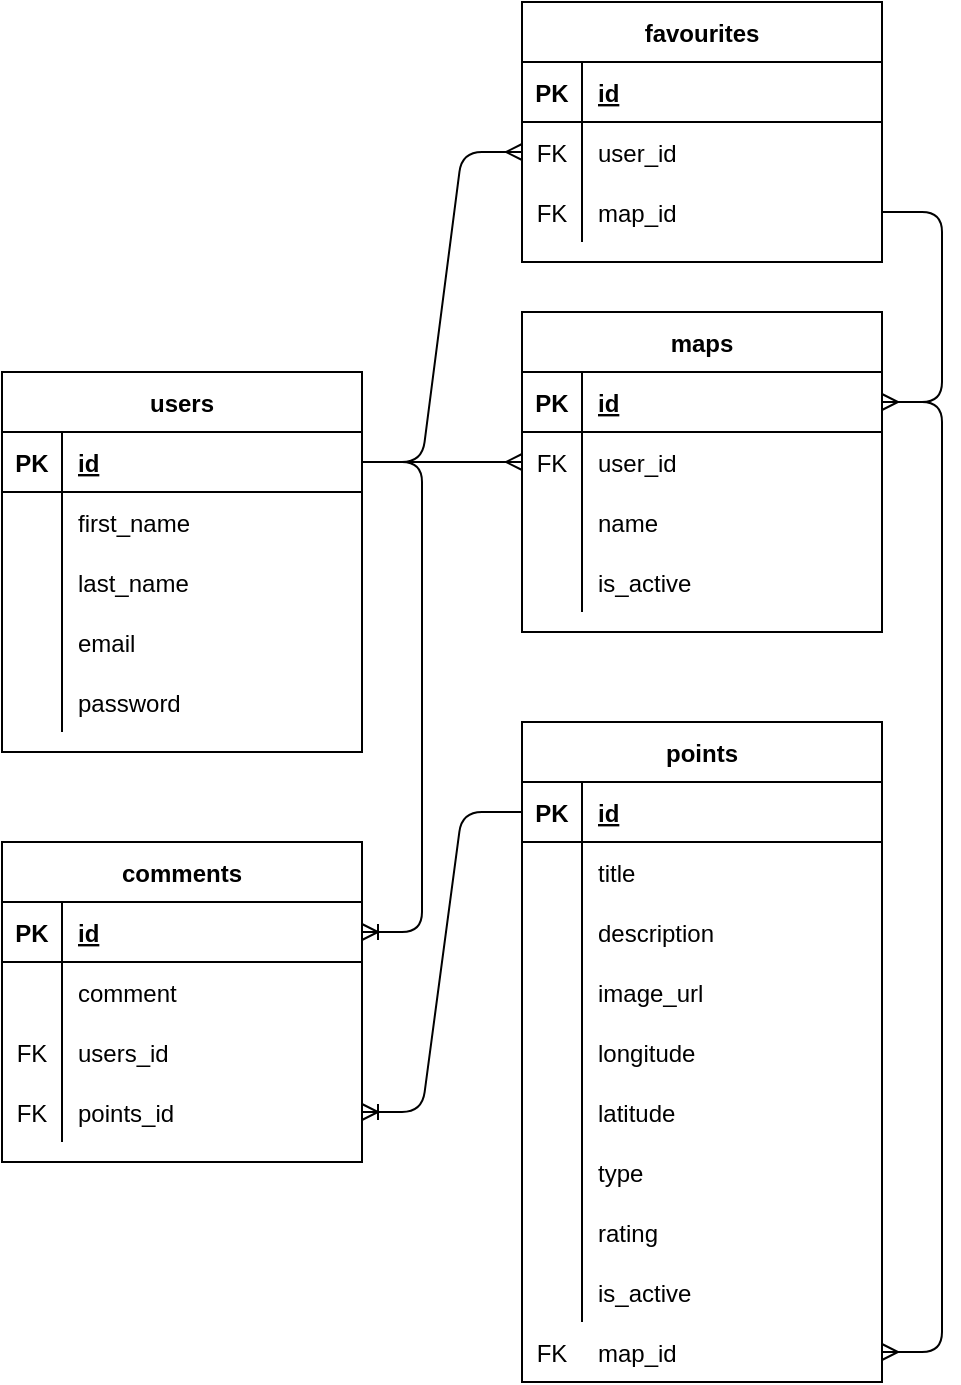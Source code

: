 <mxfile version="14.1.8" type="github">
  <diagram id="R2lEEEUBdFMjLlhIrx00" name="Page-1">
    <mxGraphModel dx="705" dy="801" grid="1" gridSize="10" guides="1" tooltips="1" connect="1" arrows="1" fold="1" page="1" pageScale="1" pageWidth="850" pageHeight="1100" math="0" shadow="0" extFonts="Permanent Marker^https://fonts.googleapis.com/css?family=Permanent+Marker">
      <root>
        <mxCell id="0" />
        <mxCell id="1" parent="0" />
        <mxCell id="5aGVPmyujBnJCGXoLRqb-15" value="maps" style="shape=table;startSize=30;container=1;collapsible=1;childLayout=tableLayout;fixedRows=1;rowLines=0;fontStyle=1;align=center;resizeLast=1;" parent="1" vertex="1">
          <mxGeometry x="450" y="445" width="180" height="160" as="geometry" />
        </mxCell>
        <mxCell id="5aGVPmyujBnJCGXoLRqb-16" value="" style="shape=partialRectangle;collapsible=0;dropTarget=0;pointerEvents=0;fillColor=none;top=0;left=0;bottom=1;right=0;points=[[0,0.5],[1,0.5]];portConstraint=eastwest;" parent="5aGVPmyujBnJCGXoLRqb-15" vertex="1">
          <mxGeometry y="30" width="180" height="30" as="geometry" />
        </mxCell>
        <mxCell id="5aGVPmyujBnJCGXoLRqb-17" value="PK" style="shape=partialRectangle;connectable=0;fillColor=none;top=0;left=0;bottom=0;right=0;fontStyle=1;overflow=hidden;" parent="5aGVPmyujBnJCGXoLRqb-16" vertex="1">
          <mxGeometry width="30" height="30" as="geometry" />
        </mxCell>
        <mxCell id="5aGVPmyujBnJCGXoLRqb-18" value="id" style="shape=partialRectangle;connectable=0;fillColor=none;top=0;left=0;bottom=0;right=0;align=left;spacingLeft=6;fontStyle=5;overflow=hidden;" parent="5aGVPmyujBnJCGXoLRqb-16" vertex="1">
          <mxGeometry x="30" width="150" height="30" as="geometry" />
        </mxCell>
        <mxCell id="5aGVPmyujBnJCGXoLRqb-19" value="" style="shape=partialRectangle;collapsible=0;dropTarget=0;pointerEvents=0;fillColor=none;top=0;left=0;bottom=0;right=0;points=[[0,0.5],[1,0.5]];portConstraint=eastwest;" parent="5aGVPmyujBnJCGXoLRqb-15" vertex="1">
          <mxGeometry y="60" width="180" height="30" as="geometry" />
        </mxCell>
        <mxCell id="5aGVPmyujBnJCGXoLRqb-20" value="FK" style="shape=partialRectangle;connectable=0;fillColor=none;top=0;left=0;bottom=0;right=0;editable=1;overflow=hidden;" parent="5aGVPmyujBnJCGXoLRqb-19" vertex="1">
          <mxGeometry width="30" height="30" as="geometry" />
        </mxCell>
        <mxCell id="5aGVPmyujBnJCGXoLRqb-21" value="user_id" style="shape=partialRectangle;connectable=0;fillColor=none;top=0;left=0;bottom=0;right=0;align=left;spacingLeft=6;overflow=hidden;" parent="5aGVPmyujBnJCGXoLRqb-19" vertex="1">
          <mxGeometry x="30" width="150" height="30" as="geometry" />
        </mxCell>
        <mxCell id="5aGVPmyujBnJCGXoLRqb-22" value="" style="shape=partialRectangle;collapsible=0;dropTarget=0;pointerEvents=0;fillColor=none;top=0;left=0;bottom=0;right=0;points=[[0,0.5],[1,0.5]];portConstraint=eastwest;" parent="5aGVPmyujBnJCGXoLRqb-15" vertex="1">
          <mxGeometry y="90" width="180" height="30" as="geometry" />
        </mxCell>
        <mxCell id="5aGVPmyujBnJCGXoLRqb-23" value="" style="shape=partialRectangle;connectable=0;fillColor=none;top=0;left=0;bottom=0;right=0;editable=1;overflow=hidden;" parent="5aGVPmyujBnJCGXoLRqb-22" vertex="1">
          <mxGeometry width="30" height="30" as="geometry" />
        </mxCell>
        <mxCell id="5aGVPmyujBnJCGXoLRqb-24" value="name" style="shape=partialRectangle;connectable=0;fillColor=none;top=0;left=0;bottom=0;right=0;align=left;spacingLeft=6;overflow=hidden;" parent="5aGVPmyujBnJCGXoLRqb-22" vertex="1">
          <mxGeometry x="30" width="150" height="30" as="geometry" />
        </mxCell>
        <mxCell id="7502Xp6iciA3a9NRlFyf-27" value="" style="shape=partialRectangle;collapsible=0;dropTarget=0;pointerEvents=0;fillColor=none;top=0;left=0;bottom=0;right=0;points=[[0,0.5],[1,0.5]];portConstraint=eastwest;" vertex="1" parent="5aGVPmyujBnJCGXoLRqb-15">
          <mxGeometry y="120" width="180" height="30" as="geometry" />
        </mxCell>
        <mxCell id="7502Xp6iciA3a9NRlFyf-28" value="" style="shape=partialRectangle;connectable=0;fillColor=none;top=0;left=0;bottom=0;right=0;editable=1;overflow=hidden;" vertex="1" parent="7502Xp6iciA3a9NRlFyf-27">
          <mxGeometry width="30" height="30" as="geometry" />
        </mxCell>
        <mxCell id="7502Xp6iciA3a9NRlFyf-29" value="is_active" style="shape=partialRectangle;connectable=0;fillColor=none;top=0;left=0;bottom=0;right=0;align=left;spacingLeft=6;overflow=hidden;" vertex="1" parent="7502Xp6iciA3a9NRlFyf-27">
          <mxGeometry x="30" width="150" height="30" as="geometry" />
        </mxCell>
        <mxCell id="5aGVPmyujBnJCGXoLRqb-28" value="users" style="shape=table;startSize=30;container=1;collapsible=1;childLayout=tableLayout;fixedRows=1;rowLines=0;fontStyle=1;align=center;resizeLast=1;" parent="1" vertex="1">
          <mxGeometry x="190" y="475" width="180" height="190" as="geometry" />
        </mxCell>
        <mxCell id="5aGVPmyujBnJCGXoLRqb-29" value="" style="shape=partialRectangle;collapsible=0;dropTarget=0;pointerEvents=0;fillColor=none;top=0;left=0;bottom=1;right=0;points=[[0,0.5],[1,0.5]];portConstraint=eastwest;" parent="5aGVPmyujBnJCGXoLRqb-28" vertex="1">
          <mxGeometry y="30" width="180" height="30" as="geometry" />
        </mxCell>
        <mxCell id="5aGVPmyujBnJCGXoLRqb-30" value="PK" style="shape=partialRectangle;connectable=0;fillColor=none;top=0;left=0;bottom=0;right=0;fontStyle=1;overflow=hidden;" parent="5aGVPmyujBnJCGXoLRqb-29" vertex="1">
          <mxGeometry width="30" height="30" as="geometry" />
        </mxCell>
        <mxCell id="5aGVPmyujBnJCGXoLRqb-31" value="id" style="shape=partialRectangle;connectable=0;fillColor=none;top=0;left=0;bottom=0;right=0;align=left;spacingLeft=6;fontStyle=5;overflow=hidden;" parent="5aGVPmyujBnJCGXoLRqb-29" vertex="1">
          <mxGeometry x="30" width="150" height="30" as="geometry" />
        </mxCell>
        <mxCell id="5aGVPmyujBnJCGXoLRqb-32" value="" style="shape=partialRectangle;collapsible=0;dropTarget=0;pointerEvents=0;fillColor=none;top=0;left=0;bottom=0;right=0;points=[[0,0.5],[1,0.5]];portConstraint=eastwest;" parent="5aGVPmyujBnJCGXoLRqb-28" vertex="1">
          <mxGeometry y="60" width="180" height="30" as="geometry" />
        </mxCell>
        <mxCell id="5aGVPmyujBnJCGXoLRqb-33" value="" style="shape=partialRectangle;connectable=0;fillColor=none;top=0;left=0;bottom=0;right=0;editable=1;overflow=hidden;" parent="5aGVPmyujBnJCGXoLRqb-32" vertex="1">
          <mxGeometry width="30" height="30" as="geometry" />
        </mxCell>
        <mxCell id="5aGVPmyujBnJCGXoLRqb-34" value="first_name" style="shape=partialRectangle;connectable=0;fillColor=none;top=0;left=0;bottom=0;right=0;align=left;spacingLeft=6;overflow=hidden;" parent="5aGVPmyujBnJCGXoLRqb-32" vertex="1">
          <mxGeometry x="30" width="150" height="30" as="geometry" />
        </mxCell>
        <mxCell id="5aGVPmyujBnJCGXoLRqb-78" value="" style="shape=partialRectangle;collapsible=0;dropTarget=0;pointerEvents=0;fillColor=none;top=0;left=0;bottom=0;right=0;points=[[0,0.5],[1,0.5]];portConstraint=eastwest;" parent="5aGVPmyujBnJCGXoLRqb-28" vertex="1">
          <mxGeometry y="90" width="180" height="30" as="geometry" />
        </mxCell>
        <mxCell id="5aGVPmyujBnJCGXoLRqb-79" value="" style="shape=partialRectangle;connectable=0;fillColor=none;top=0;left=0;bottom=0;right=0;editable=1;overflow=hidden;" parent="5aGVPmyujBnJCGXoLRqb-78" vertex="1">
          <mxGeometry width="30" height="30" as="geometry" />
        </mxCell>
        <mxCell id="5aGVPmyujBnJCGXoLRqb-80" value="last_name" style="shape=partialRectangle;connectable=0;fillColor=none;top=0;left=0;bottom=0;right=0;align=left;spacingLeft=6;overflow=hidden;" parent="5aGVPmyujBnJCGXoLRqb-78" vertex="1">
          <mxGeometry x="30" width="150" height="30" as="geometry" />
        </mxCell>
        <mxCell id="7502Xp6iciA3a9NRlFyf-2" value="" style="shape=partialRectangle;collapsible=0;dropTarget=0;pointerEvents=0;fillColor=none;top=0;left=0;bottom=0;right=0;points=[[0,0.5],[1,0.5]];portConstraint=eastwest;" vertex="1" parent="5aGVPmyujBnJCGXoLRqb-28">
          <mxGeometry y="120" width="180" height="30" as="geometry" />
        </mxCell>
        <mxCell id="7502Xp6iciA3a9NRlFyf-3" value="" style="shape=partialRectangle;connectable=0;fillColor=none;top=0;left=0;bottom=0;right=0;editable=1;overflow=hidden;" vertex="1" parent="7502Xp6iciA3a9NRlFyf-2">
          <mxGeometry width="30" height="30" as="geometry" />
        </mxCell>
        <mxCell id="7502Xp6iciA3a9NRlFyf-4" value="email" style="shape=partialRectangle;connectable=0;fillColor=none;top=0;left=0;bottom=0;right=0;align=left;spacingLeft=6;overflow=hidden;" vertex="1" parent="7502Xp6iciA3a9NRlFyf-2">
          <mxGeometry x="30" width="150" height="30" as="geometry" />
        </mxCell>
        <mxCell id="7502Xp6iciA3a9NRlFyf-5" value="" style="shape=partialRectangle;collapsible=0;dropTarget=0;pointerEvents=0;fillColor=none;top=0;left=0;bottom=0;right=0;points=[[0,0.5],[1,0.5]];portConstraint=eastwest;" vertex="1" parent="5aGVPmyujBnJCGXoLRqb-28">
          <mxGeometry y="150" width="180" height="30" as="geometry" />
        </mxCell>
        <mxCell id="7502Xp6iciA3a9NRlFyf-6" value="" style="shape=partialRectangle;connectable=0;fillColor=none;top=0;left=0;bottom=0;right=0;editable=1;overflow=hidden;" vertex="1" parent="7502Xp6iciA3a9NRlFyf-5">
          <mxGeometry width="30" height="30" as="geometry" />
        </mxCell>
        <mxCell id="7502Xp6iciA3a9NRlFyf-7" value="password" style="shape=partialRectangle;connectable=0;fillColor=none;top=0;left=0;bottom=0;right=0;align=left;spacingLeft=6;overflow=hidden;" vertex="1" parent="7502Xp6iciA3a9NRlFyf-5">
          <mxGeometry x="30" width="150" height="30" as="geometry" />
        </mxCell>
        <mxCell id="5aGVPmyujBnJCGXoLRqb-41" value="favourites" style="shape=table;startSize=30;container=1;collapsible=1;childLayout=tableLayout;fixedRows=1;rowLines=0;fontStyle=1;align=center;resizeLast=1;" parent="1" vertex="1">
          <mxGeometry x="450" y="290" width="180" height="130" as="geometry" />
        </mxCell>
        <mxCell id="5aGVPmyujBnJCGXoLRqb-42" value="" style="shape=partialRectangle;collapsible=0;dropTarget=0;pointerEvents=0;fillColor=none;top=0;left=0;bottom=1;right=0;points=[[0,0.5],[1,0.5]];portConstraint=eastwest;" parent="5aGVPmyujBnJCGXoLRqb-41" vertex="1">
          <mxGeometry y="30" width="180" height="30" as="geometry" />
        </mxCell>
        <mxCell id="5aGVPmyujBnJCGXoLRqb-43" value="PK" style="shape=partialRectangle;connectable=0;fillColor=none;top=0;left=0;bottom=0;right=0;fontStyle=1;overflow=hidden;" parent="5aGVPmyujBnJCGXoLRqb-42" vertex="1">
          <mxGeometry width="30" height="30" as="geometry" />
        </mxCell>
        <mxCell id="5aGVPmyujBnJCGXoLRqb-44" value="id" style="shape=partialRectangle;connectable=0;fillColor=none;top=0;left=0;bottom=0;right=0;align=left;spacingLeft=6;fontStyle=5;overflow=hidden;" parent="5aGVPmyujBnJCGXoLRqb-42" vertex="1">
          <mxGeometry x="30" width="150" height="30" as="geometry" />
        </mxCell>
        <mxCell id="5aGVPmyujBnJCGXoLRqb-45" value="" style="shape=partialRectangle;collapsible=0;dropTarget=0;pointerEvents=0;fillColor=none;top=0;left=0;bottom=0;right=0;points=[[0,0.5],[1,0.5]];portConstraint=eastwest;" parent="5aGVPmyujBnJCGXoLRqb-41" vertex="1">
          <mxGeometry y="60" width="180" height="30" as="geometry" />
        </mxCell>
        <mxCell id="5aGVPmyujBnJCGXoLRqb-46" value="FK" style="shape=partialRectangle;connectable=0;fillColor=none;top=0;left=0;bottom=0;right=0;editable=1;overflow=hidden;" parent="5aGVPmyujBnJCGXoLRqb-45" vertex="1">
          <mxGeometry width="30" height="30" as="geometry" />
        </mxCell>
        <mxCell id="5aGVPmyujBnJCGXoLRqb-47" value="user_id" style="shape=partialRectangle;connectable=0;fillColor=none;top=0;left=0;bottom=0;right=0;align=left;spacingLeft=6;overflow=hidden;" parent="5aGVPmyujBnJCGXoLRqb-45" vertex="1">
          <mxGeometry x="30" width="150" height="30" as="geometry" />
        </mxCell>
        <mxCell id="5aGVPmyujBnJCGXoLRqb-48" value="" style="shape=partialRectangle;collapsible=0;dropTarget=0;pointerEvents=0;fillColor=none;top=0;left=0;bottom=0;right=0;points=[[0,0.5],[1,0.5]];portConstraint=eastwest;" parent="5aGVPmyujBnJCGXoLRqb-41" vertex="1">
          <mxGeometry y="90" width="180" height="30" as="geometry" />
        </mxCell>
        <mxCell id="5aGVPmyujBnJCGXoLRqb-49" value="FK" style="shape=partialRectangle;connectable=0;fillColor=none;top=0;left=0;bottom=0;right=0;editable=1;overflow=hidden;" parent="5aGVPmyujBnJCGXoLRqb-48" vertex="1">
          <mxGeometry width="30" height="30" as="geometry" />
        </mxCell>
        <mxCell id="5aGVPmyujBnJCGXoLRqb-50" value="map_id" style="shape=partialRectangle;connectable=0;fillColor=none;top=0;left=0;bottom=0;right=0;align=left;spacingLeft=6;overflow=hidden;" parent="5aGVPmyujBnJCGXoLRqb-48" vertex="1">
          <mxGeometry x="30" width="150" height="30" as="geometry" />
        </mxCell>
        <mxCell id="5aGVPmyujBnJCGXoLRqb-54" value="points" style="shape=table;startSize=30;container=1;collapsible=1;childLayout=tableLayout;fixedRows=1;rowLines=0;fontStyle=1;align=center;resizeLast=1;" parent="1" vertex="1">
          <mxGeometry x="450" y="650" width="180" height="330" as="geometry" />
        </mxCell>
        <mxCell id="5aGVPmyujBnJCGXoLRqb-55" value="" style="shape=partialRectangle;collapsible=0;dropTarget=0;pointerEvents=0;fillColor=none;top=0;left=0;bottom=1;right=0;points=[[0,0.5],[1,0.5]];portConstraint=eastwest;" parent="5aGVPmyujBnJCGXoLRqb-54" vertex="1">
          <mxGeometry y="30" width="180" height="30" as="geometry" />
        </mxCell>
        <mxCell id="5aGVPmyujBnJCGXoLRqb-56" value="PK" style="shape=partialRectangle;connectable=0;fillColor=none;top=0;left=0;bottom=0;right=0;fontStyle=1;overflow=hidden;" parent="5aGVPmyujBnJCGXoLRqb-55" vertex="1">
          <mxGeometry width="30" height="30" as="geometry" />
        </mxCell>
        <mxCell id="5aGVPmyujBnJCGXoLRqb-57" value="id" style="shape=partialRectangle;connectable=0;fillColor=none;top=0;left=0;bottom=0;right=0;align=left;spacingLeft=6;fontStyle=5;overflow=hidden;" parent="5aGVPmyujBnJCGXoLRqb-55" vertex="1">
          <mxGeometry x="30" width="150" height="30" as="geometry" />
        </mxCell>
        <mxCell id="5aGVPmyujBnJCGXoLRqb-58" value="" style="shape=partialRectangle;collapsible=0;dropTarget=0;pointerEvents=0;fillColor=none;top=0;left=0;bottom=0;right=0;points=[[0,0.5],[1,0.5]];portConstraint=eastwest;" parent="5aGVPmyujBnJCGXoLRqb-54" vertex="1">
          <mxGeometry y="60" width="180" height="30" as="geometry" />
        </mxCell>
        <mxCell id="5aGVPmyujBnJCGXoLRqb-59" value="" style="shape=partialRectangle;connectable=0;fillColor=none;top=0;left=0;bottom=0;right=0;editable=1;overflow=hidden;" parent="5aGVPmyujBnJCGXoLRqb-58" vertex="1">
          <mxGeometry width="30" height="30" as="geometry" />
        </mxCell>
        <mxCell id="5aGVPmyujBnJCGXoLRqb-60" value="title" style="shape=partialRectangle;connectable=0;fillColor=none;top=0;left=0;bottom=0;right=0;align=left;spacingLeft=6;overflow=hidden;" parent="5aGVPmyujBnJCGXoLRqb-58" vertex="1">
          <mxGeometry x="30" width="150" height="30" as="geometry" />
        </mxCell>
        <mxCell id="5aGVPmyujBnJCGXoLRqb-61" value="" style="shape=partialRectangle;collapsible=0;dropTarget=0;pointerEvents=0;fillColor=none;top=0;left=0;bottom=0;right=0;points=[[0,0.5],[1,0.5]];portConstraint=eastwest;" parent="5aGVPmyujBnJCGXoLRqb-54" vertex="1">
          <mxGeometry y="90" width="180" height="30" as="geometry" />
        </mxCell>
        <mxCell id="5aGVPmyujBnJCGXoLRqb-62" value="" style="shape=partialRectangle;connectable=0;fillColor=none;top=0;left=0;bottom=0;right=0;editable=1;overflow=hidden;" parent="5aGVPmyujBnJCGXoLRqb-61" vertex="1">
          <mxGeometry width="30" height="30" as="geometry" />
        </mxCell>
        <mxCell id="5aGVPmyujBnJCGXoLRqb-63" value="description" style="shape=partialRectangle;connectable=0;fillColor=none;top=0;left=0;bottom=0;right=0;align=left;spacingLeft=6;overflow=hidden;" parent="5aGVPmyujBnJCGXoLRqb-61" vertex="1">
          <mxGeometry x="30" width="150" height="30" as="geometry" />
        </mxCell>
        <mxCell id="5aGVPmyujBnJCGXoLRqb-64" value="" style="shape=partialRectangle;collapsible=0;dropTarget=0;pointerEvents=0;fillColor=none;top=0;left=0;bottom=0;right=0;points=[[0,0.5],[1,0.5]];portConstraint=eastwest;" parent="5aGVPmyujBnJCGXoLRqb-54" vertex="1">
          <mxGeometry y="120" width="180" height="30" as="geometry" />
        </mxCell>
        <mxCell id="5aGVPmyujBnJCGXoLRqb-65" value="" style="shape=partialRectangle;connectable=0;fillColor=none;top=0;left=0;bottom=0;right=0;editable=1;overflow=hidden;" parent="5aGVPmyujBnJCGXoLRqb-64" vertex="1">
          <mxGeometry width="30" height="30" as="geometry" />
        </mxCell>
        <mxCell id="5aGVPmyujBnJCGXoLRqb-66" value="image_url" style="shape=partialRectangle;connectable=0;fillColor=none;top=0;left=0;bottom=0;right=0;align=left;spacingLeft=6;overflow=hidden;" parent="5aGVPmyujBnJCGXoLRqb-64" vertex="1">
          <mxGeometry x="30" width="150" height="30" as="geometry" />
        </mxCell>
        <mxCell id="5aGVPmyujBnJCGXoLRqb-82" value="" style="shape=partialRectangle;collapsible=0;dropTarget=0;pointerEvents=0;fillColor=none;top=0;left=0;bottom=0;right=0;points=[[0,0.5],[1,0.5]];portConstraint=eastwest;" parent="5aGVPmyujBnJCGXoLRqb-54" vertex="1">
          <mxGeometry y="150" width="180" height="30" as="geometry" />
        </mxCell>
        <mxCell id="5aGVPmyujBnJCGXoLRqb-83" value="" style="shape=partialRectangle;connectable=0;fillColor=none;top=0;left=0;bottom=0;right=0;editable=1;overflow=hidden;" parent="5aGVPmyujBnJCGXoLRqb-82" vertex="1">
          <mxGeometry width="30" height="30" as="geometry" />
        </mxCell>
        <mxCell id="5aGVPmyujBnJCGXoLRqb-84" value="longitude" style="shape=partialRectangle;connectable=0;fillColor=none;top=0;left=0;bottom=0;right=0;align=left;spacingLeft=6;overflow=hidden;" parent="5aGVPmyujBnJCGXoLRqb-82" vertex="1">
          <mxGeometry x="30" width="150" height="30" as="geometry" />
        </mxCell>
        <mxCell id="5aGVPmyujBnJCGXoLRqb-85" value="" style="shape=partialRectangle;collapsible=0;dropTarget=0;pointerEvents=0;fillColor=none;top=0;left=0;bottom=0;right=0;points=[[0,0.5],[1,0.5]];portConstraint=eastwest;" parent="5aGVPmyujBnJCGXoLRqb-54" vertex="1">
          <mxGeometry y="180" width="180" height="30" as="geometry" />
        </mxCell>
        <mxCell id="5aGVPmyujBnJCGXoLRqb-86" value="" style="shape=partialRectangle;connectable=0;fillColor=none;top=0;left=0;bottom=0;right=0;editable=1;overflow=hidden;" parent="5aGVPmyujBnJCGXoLRqb-85" vertex="1">
          <mxGeometry width="30" height="30" as="geometry" />
        </mxCell>
        <mxCell id="5aGVPmyujBnJCGXoLRqb-87" value="latitude" style="shape=partialRectangle;connectable=0;fillColor=none;top=0;left=0;bottom=0;right=0;align=left;spacingLeft=6;overflow=hidden;" parent="5aGVPmyujBnJCGXoLRqb-85" vertex="1">
          <mxGeometry x="30" width="150" height="30" as="geometry" />
        </mxCell>
        <mxCell id="7502Xp6iciA3a9NRlFyf-8" value="" style="shape=partialRectangle;collapsible=0;dropTarget=0;pointerEvents=0;fillColor=none;top=0;left=0;bottom=0;right=0;points=[[0,0.5],[1,0.5]];portConstraint=eastwest;" vertex="1" parent="5aGVPmyujBnJCGXoLRqb-54">
          <mxGeometry y="210" width="180" height="30" as="geometry" />
        </mxCell>
        <mxCell id="7502Xp6iciA3a9NRlFyf-9" value="" style="shape=partialRectangle;connectable=0;fillColor=none;top=0;left=0;bottom=0;right=0;editable=1;overflow=hidden;" vertex="1" parent="7502Xp6iciA3a9NRlFyf-8">
          <mxGeometry width="30" height="30" as="geometry" />
        </mxCell>
        <mxCell id="7502Xp6iciA3a9NRlFyf-10" value="type" style="shape=partialRectangle;connectable=0;fillColor=none;top=0;left=0;bottom=0;right=0;align=left;spacingLeft=6;overflow=hidden;" vertex="1" parent="7502Xp6iciA3a9NRlFyf-8">
          <mxGeometry x="30" width="150" height="30" as="geometry" />
        </mxCell>
        <mxCell id="7502Xp6iciA3a9NRlFyf-11" value="" style="shape=partialRectangle;collapsible=0;dropTarget=0;pointerEvents=0;fillColor=none;top=0;left=0;bottom=0;right=0;points=[[0,0.5],[1,0.5]];portConstraint=eastwest;" vertex="1" parent="5aGVPmyujBnJCGXoLRqb-54">
          <mxGeometry y="240" width="180" height="30" as="geometry" />
        </mxCell>
        <mxCell id="7502Xp6iciA3a9NRlFyf-12" value="" style="shape=partialRectangle;connectable=0;fillColor=none;top=0;left=0;bottom=0;right=0;editable=1;overflow=hidden;" vertex="1" parent="7502Xp6iciA3a9NRlFyf-11">
          <mxGeometry width="30" height="30" as="geometry" />
        </mxCell>
        <mxCell id="7502Xp6iciA3a9NRlFyf-13" value="rating" style="shape=partialRectangle;connectable=0;fillColor=none;top=0;left=0;bottom=0;right=0;align=left;spacingLeft=6;overflow=hidden;" vertex="1" parent="7502Xp6iciA3a9NRlFyf-11">
          <mxGeometry x="30" width="150" height="30" as="geometry" />
        </mxCell>
        <mxCell id="7502Xp6iciA3a9NRlFyf-30" value="" style="shape=partialRectangle;collapsible=0;dropTarget=0;pointerEvents=0;fillColor=none;top=0;left=0;bottom=0;right=0;points=[[0,0.5],[1,0.5]];portConstraint=eastwest;" vertex="1" parent="5aGVPmyujBnJCGXoLRqb-54">
          <mxGeometry y="270" width="180" height="30" as="geometry" />
        </mxCell>
        <mxCell id="7502Xp6iciA3a9NRlFyf-31" value="" style="shape=partialRectangle;connectable=0;fillColor=none;top=0;left=0;bottom=0;right=0;editable=1;overflow=hidden;" vertex="1" parent="7502Xp6iciA3a9NRlFyf-30">
          <mxGeometry width="30" height="30" as="geometry" />
        </mxCell>
        <mxCell id="7502Xp6iciA3a9NRlFyf-32" value="is_active" style="shape=partialRectangle;connectable=0;fillColor=none;top=0;left=0;bottom=0;right=0;align=left;spacingLeft=6;overflow=hidden;" vertex="1" parent="7502Xp6iciA3a9NRlFyf-30">
          <mxGeometry x="30" width="150" height="30" as="geometry" />
        </mxCell>
        <mxCell id="5aGVPmyujBnJCGXoLRqb-73" value="" style="edgeStyle=entityRelationEdgeStyle;fontSize=12;html=1;endArrow=ERmany;exitX=1;exitY=0.5;exitDx=0;exitDy=0;entryX=0;entryY=0.5;entryDx=0;entryDy=0;" parent="1" source="5aGVPmyujBnJCGXoLRqb-29" target="5aGVPmyujBnJCGXoLRqb-19" edge="1">
          <mxGeometry width="100" height="100" relative="1" as="geometry">
            <mxPoint x="370" y="675" as="sourcePoint" />
            <mxPoint x="470" y="575" as="targetPoint" />
          </mxGeometry>
        </mxCell>
        <mxCell id="5aGVPmyujBnJCGXoLRqb-75" value="" style="edgeStyle=entityRelationEdgeStyle;fontSize=12;html=1;endArrow=ERmany;entryX=1;entryY=0.5;entryDx=0;entryDy=0;" parent="1" source="5aGVPmyujBnJCGXoLRqb-16" target="7502Xp6iciA3a9NRlFyf-36" edge="1">
          <mxGeometry width="100" height="100" relative="1" as="geometry">
            <mxPoint x="660" y="785" as="sourcePoint" />
            <mxPoint x="690" y="970" as="targetPoint" />
          </mxGeometry>
        </mxCell>
        <mxCell id="5aGVPmyujBnJCGXoLRqb-76" value="" style="edgeStyle=entityRelationEdgeStyle;fontSize=12;html=1;endArrow=ERmany;exitX=1;exitY=0.5;exitDx=0;exitDy=0;entryX=0;entryY=0.5;entryDx=0;entryDy=0;" parent="1" source="5aGVPmyujBnJCGXoLRqb-29" target="5aGVPmyujBnJCGXoLRqb-45" edge="1">
          <mxGeometry width="100" height="100" relative="1" as="geometry">
            <mxPoint x="245" y="415" as="sourcePoint" />
            <mxPoint x="345" y="315" as="targetPoint" />
          </mxGeometry>
        </mxCell>
        <mxCell id="5aGVPmyujBnJCGXoLRqb-77" value="" style="edgeStyle=entityRelationEdgeStyle;fontSize=12;html=1;endArrow=ERmany;exitX=1;exitY=0.5;exitDx=0;exitDy=0;entryX=1;entryY=0.5;entryDx=0;entryDy=0;" parent="1" source="5aGVPmyujBnJCGXoLRqb-48" target="5aGVPmyujBnJCGXoLRqb-16" edge="1">
          <mxGeometry width="100" height="100" relative="1" as="geometry">
            <mxPoint x="560" y="415" as="sourcePoint" />
            <mxPoint x="660" y="315" as="targetPoint" />
          </mxGeometry>
        </mxCell>
        <mxCell id="uaJOKz_a7Ykpt6E4QMr8-19" style="edgeStyle=orthogonalEdgeStyle;rounded=0;orthogonalLoop=1;jettySize=auto;html=1;exitX=1;exitY=0.5;exitDx=0;exitDy=0;" parent="1" source="5aGVPmyujBnJCGXoLRqb-29" edge="1">
          <mxGeometry relative="1" as="geometry">
            <mxPoint x="370" y="520" as="targetPoint" />
          </mxGeometry>
        </mxCell>
        <mxCell id="7502Xp6iciA3a9NRlFyf-14" value="comments" style="shape=table;startSize=30;container=1;collapsible=1;childLayout=tableLayout;fixedRows=1;rowLines=0;fontStyle=1;align=center;resizeLast=1;" vertex="1" parent="1">
          <mxGeometry x="190" y="710" width="180" height="160" as="geometry" />
        </mxCell>
        <mxCell id="7502Xp6iciA3a9NRlFyf-15" value="" style="shape=partialRectangle;collapsible=0;dropTarget=0;pointerEvents=0;fillColor=none;top=0;left=0;bottom=1;right=0;points=[[0,0.5],[1,0.5]];portConstraint=eastwest;" vertex="1" parent="7502Xp6iciA3a9NRlFyf-14">
          <mxGeometry y="30" width="180" height="30" as="geometry" />
        </mxCell>
        <mxCell id="7502Xp6iciA3a9NRlFyf-16" value="PK" style="shape=partialRectangle;connectable=0;fillColor=none;top=0;left=0;bottom=0;right=0;fontStyle=1;overflow=hidden;" vertex="1" parent="7502Xp6iciA3a9NRlFyf-15">
          <mxGeometry width="30" height="30" as="geometry" />
        </mxCell>
        <mxCell id="7502Xp6iciA3a9NRlFyf-17" value="id" style="shape=partialRectangle;connectable=0;fillColor=none;top=0;left=0;bottom=0;right=0;align=left;spacingLeft=6;fontStyle=5;overflow=hidden;" vertex="1" parent="7502Xp6iciA3a9NRlFyf-15">
          <mxGeometry x="30" width="150" height="30" as="geometry" />
        </mxCell>
        <mxCell id="7502Xp6iciA3a9NRlFyf-18" value="" style="shape=partialRectangle;collapsible=0;dropTarget=0;pointerEvents=0;fillColor=none;top=0;left=0;bottom=0;right=0;points=[[0,0.5],[1,0.5]];portConstraint=eastwest;" vertex="1" parent="7502Xp6iciA3a9NRlFyf-14">
          <mxGeometry y="60" width="180" height="30" as="geometry" />
        </mxCell>
        <mxCell id="7502Xp6iciA3a9NRlFyf-19" value="" style="shape=partialRectangle;connectable=0;fillColor=none;top=0;left=0;bottom=0;right=0;editable=1;overflow=hidden;" vertex="1" parent="7502Xp6iciA3a9NRlFyf-18">
          <mxGeometry width="30" height="30" as="geometry" />
        </mxCell>
        <mxCell id="7502Xp6iciA3a9NRlFyf-20" value="comment" style="shape=partialRectangle;connectable=0;fillColor=none;top=0;left=0;bottom=0;right=0;align=left;spacingLeft=6;overflow=hidden;" vertex="1" parent="7502Xp6iciA3a9NRlFyf-18">
          <mxGeometry x="30" width="150" height="30" as="geometry" />
        </mxCell>
        <mxCell id="7502Xp6iciA3a9NRlFyf-21" value="" style="shape=partialRectangle;collapsible=0;dropTarget=0;pointerEvents=0;fillColor=none;top=0;left=0;bottom=0;right=0;points=[[0,0.5],[1,0.5]];portConstraint=eastwest;" vertex="1" parent="7502Xp6iciA3a9NRlFyf-14">
          <mxGeometry y="90" width="180" height="30" as="geometry" />
        </mxCell>
        <mxCell id="7502Xp6iciA3a9NRlFyf-22" value="FK" style="shape=partialRectangle;connectable=0;fillColor=none;top=0;left=0;bottom=0;right=0;editable=1;overflow=hidden;" vertex="1" parent="7502Xp6iciA3a9NRlFyf-21">
          <mxGeometry width="30" height="30" as="geometry" />
        </mxCell>
        <mxCell id="7502Xp6iciA3a9NRlFyf-23" value="users_id" style="shape=partialRectangle;connectable=0;fillColor=none;top=0;left=0;bottom=0;right=0;align=left;spacingLeft=6;overflow=hidden;" vertex="1" parent="7502Xp6iciA3a9NRlFyf-21">
          <mxGeometry x="30" width="150" height="30" as="geometry" />
        </mxCell>
        <mxCell id="7502Xp6iciA3a9NRlFyf-24" value="" style="shape=partialRectangle;collapsible=0;dropTarget=0;pointerEvents=0;fillColor=none;top=0;left=0;bottom=0;right=0;points=[[0,0.5],[1,0.5]];portConstraint=eastwest;" vertex="1" parent="7502Xp6iciA3a9NRlFyf-14">
          <mxGeometry y="120" width="180" height="30" as="geometry" />
        </mxCell>
        <mxCell id="7502Xp6iciA3a9NRlFyf-25" value="FK" style="shape=partialRectangle;connectable=0;fillColor=none;top=0;left=0;bottom=0;right=0;editable=1;overflow=hidden;" vertex="1" parent="7502Xp6iciA3a9NRlFyf-24">
          <mxGeometry width="30" height="30" as="geometry" />
        </mxCell>
        <mxCell id="7502Xp6iciA3a9NRlFyf-26" value="points_id" style="shape=partialRectangle;connectable=0;fillColor=none;top=0;left=0;bottom=0;right=0;align=left;spacingLeft=6;overflow=hidden;" vertex="1" parent="7502Xp6iciA3a9NRlFyf-24">
          <mxGeometry x="30" width="150" height="30" as="geometry" />
        </mxCell>
        <mxCell id="7502Xp6iciA3a9NRlFyf-34" value="" style="edgeStyle=entityRelationEdgeStyle;fontSize=12;html=1;endArrow=ERoneToMany;entryX=1;entryY=0.5;entryDx=0;entryDy=0;" edge="1" parent="1" target="7502Xp6iciA3a9NRlFyf-15">
          <mxGeometry width="100" height="100" relative="1" as="geometry">
            <mxPoint x="370" y="520" as="sourcePoint" />
            <mxPoint x="430" y="755" as="targetPoint" />
          </mxGeometry>
        </mxCell>
        <mxCell id="7502Xp6iciA3a9NRlFyf-35" value="" style="edgeStyle=entityRelationEdgeStyle;fontSize=12;html=1;endArrow=ERoneToMany;exitX=0;exitY=0.5;exitDx=0;exitDy=0;entryX=1;entryY=0.5;entryDx=0;entryDy=0;" edge="1" parent="1" source="5aGVPmyujBnJCGXoLRqb-55" target="7502Xp6iciA3a9NRlFyf-24">
          <mxGeometry width="100" height="100" relative="1" as="geometry">
            <mxPoint x="470" y="730" as="sourcePoint" />
            <mxPoint x="570" y="630" as="targetPoint" />
          </mxGeometry>
        </mxCell>
        <mxCell id="7502Xp6iciA3a9NRlFyf-36" value="" style="shape=partialRectangle;collapsible=0;dropTarget=0;pointerEvents=0;fillColor=none;top=0;left=0;bottom=0;right=0;points=[[0,0.5],[1,0.5]];portConstraint=eastwest;" vertex="1" parent="1">
          <mxGeometry x="450" y="950" width="180" height="30" as="geometry" />
        </mxCell>
        <mxCell id="7502Xp6iciA3a9NRlFyf-37" value="FK" style="shape=partialRectangle;connectable=0;fillColor=none;top=0;left=0;bottom=0;right=0;editable=1;overflow=hidden;" vertex="1" parent="7502Xp6iciA3a9NRlFyf-36">
          <mxGeometry width="30" height="30" as="geometry" />
        </mxCell>
        <mxCell id="7502Xp6iciA3a9NRlFyf-38" value="map_id" style="shape=partialRectangle;connectable=0;fillColor=none;top=0;left=0;bottom=0;right=0;align=left;spacingLeft=6;overflow=hidden;" vertex="1" parent="7502Xp6iciA3a9NRlFyf-36">
          <mxGeometry x="30" width="150" height="30" as="geometry" />
        </mxCell>
      </root>
    </mxGraphModel>
  </diagram>
</mxfile>
